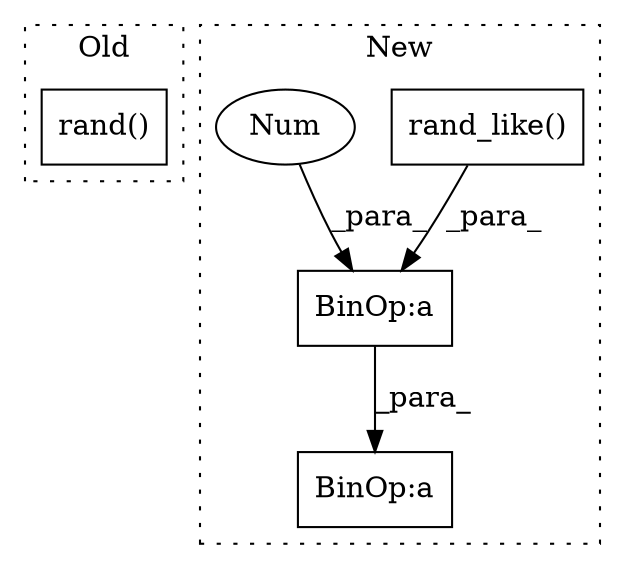 digraph G {
subgraph cluster0 {
1 [label="rand()" a="75" s="5937,5961" l="11,1" shape="box"];
label = "Old";
style="dotted";
}
subgraph cluster1 {
2 [label="rand_like()" a="75" s="6063,6085" l="16,1" shape="box"];
3 [label="BinOp:a" a="82" s="6093" l="3" shape="box"];
4 [label="BinOp:a" a="82" s="6086" l="3" shape="box"];
5 [label="Num" a="76" s="6089" l="3" shape="ellipse"];
label = "New";
style="dotted";
}
2 -> 4 [label="_para_"];
4 -> 3 [label="_para_"];
5 -> 4 [label="_para_"];
}